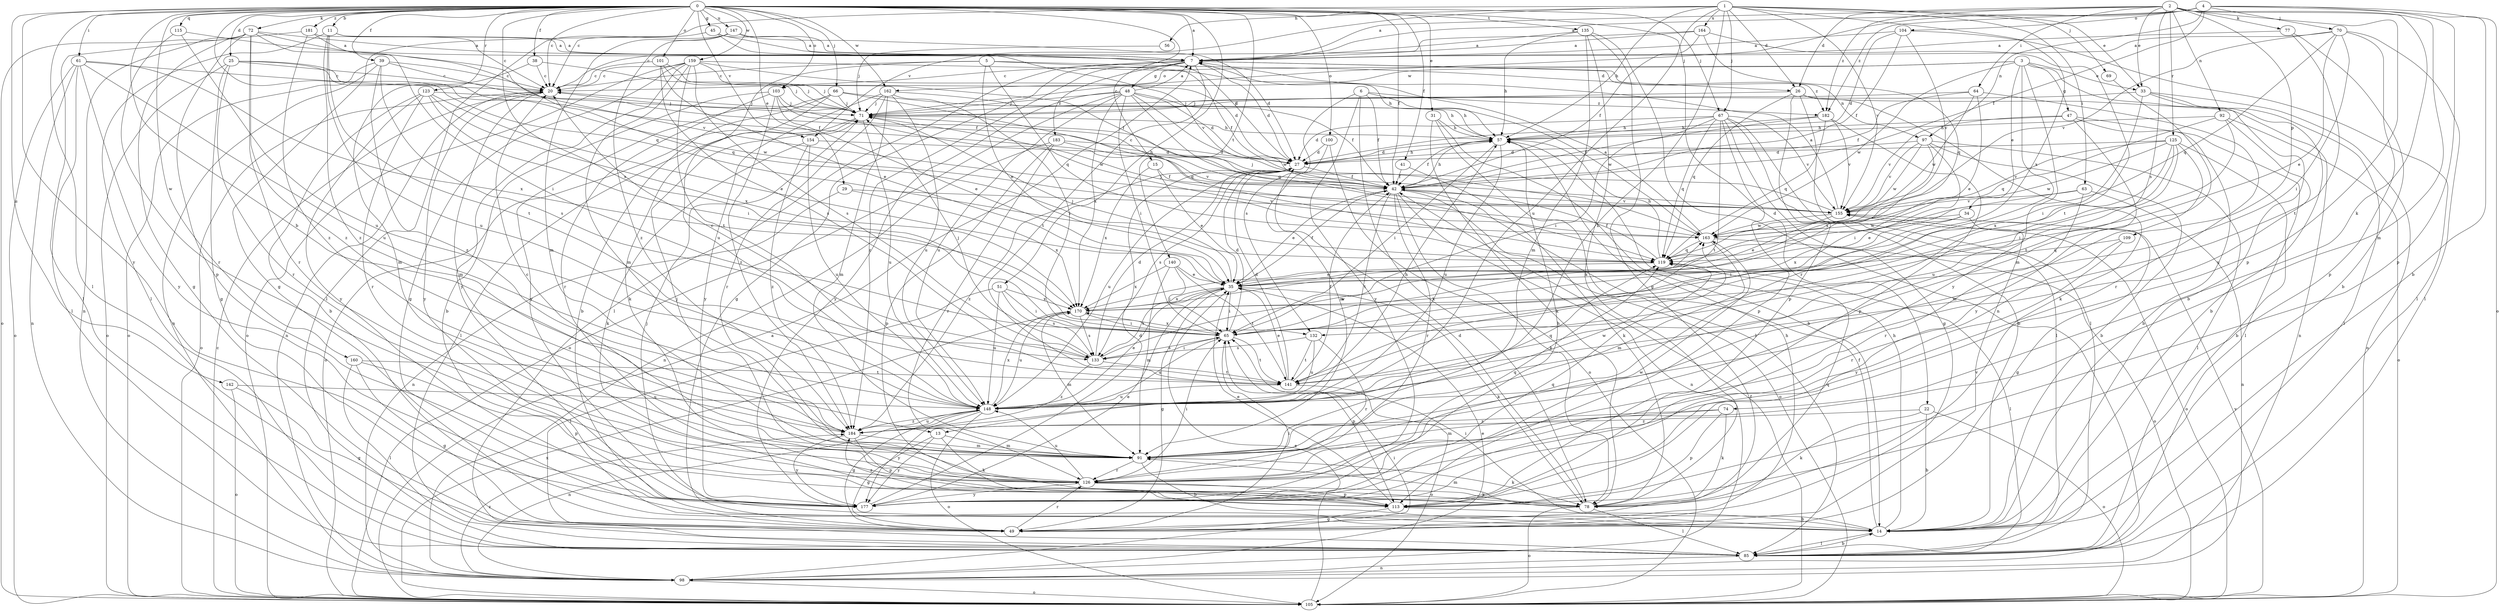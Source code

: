 strict digraph  {
0;
1;
2;
3;
4;
5;
6;
7;
11;
13;
14;
15;
20;
22;
25;
26;
27;
29;
31;
33;
34;
35;
38;
39;
41;
42;
45;
47;
48;
49;
51;
56;
57;
61;
63;
64;
65;
66;
67;
69;
70;
71;
72;
74;
77;
78;
85;
91;
92;
97;
98;
100;
101;
103;
104;
105;
109;
113;
115;
119;
123;
125;
126;
132;
133;
135;
140;
141;
142;
147;
148;
154;
155;
159;
160;
162;
163;
164;
170;
177;
181;
182;
183;
184;
0 -> 7  [label=a];
0 -> 11  [label=b];
0 -> 13  [label=b];
0 -> 15  [label=c];
0 -> 20  [label=c];
0 -> 22  [label=d];
0 -> 25  [label=d];
0 -> 29  [label=e];
0 -> 31  [label=e];
0 -> 38  [label=f];
0 -> 39  [label=f];
0 -> 41  [label=f];
0 -> 42  [label=f];
0 -> 45  [label=g];
0 -> 51  [label=h];
0 -> 61  [label=i];
0 -> 66  [label=j];
0 -> 67  [label=j];
0 -> 72  [label=k];
0 -> 85  [label=l];
0 -> 100  [label=o];
0 -> 101  [label=o];
0 -> 103  [label=o];
0 -> 115  [label=q];
0 -> 119  [label=q];
0 -> 123  [label=r];
0 -> 132  [label=s];
0 -> 135  [label=t];
0 -> 140  [label=t];
0 -> 142  [label=u];
0 -> 147  [label=u];
0 -> 154  [label=v];
0 -> 159  [label=w];
0 -> 160  [label=w];
0 -> 162  [label=w];
0 -> 177  [label=y];
0 -> 181  [label=z];
1 -> 13  [label=b];
1 -> 20  [label=c];
1 -> 26  [label=d];
1 -> 33  [label=e];
1 -> 56  [label=h];
1 -> 57  [label=h];
1 -> 63  [label=i];
1 -> 67  [label=j];
1 -> 69  [label=j];
1 -> 148  [label=u];
1 -> 154  [label=v];
1 -> 155  [label=v];
1 -> 164  [label=x];
1 -> 170  [label=x];
2 -> 7  [label=a];
2 -> 26  [label=d];
2 -> 33  [label=e];
2 -> 64  [label=i];
2 -> 74  [label=k];
2 -> 77  [label=k];
2 -> 91  [label=m];
2 -> 92  [label=n];
2 -> 109  [label=p];
2 -> 113  [label=p];
2 -> 125  [label=r];
2 -> 132  [label=s];
2 -> 182  [label=z];
3 -> 14  [label=b];
3 -> 33  [label=e];
3 -> 34  [label=e];
3 -> 47  [label=g];
3 -> 103  [label=o];
3 -> 126  [label=r];
3 -> 162  [label=w];
3 -> 163  [label=w];
3 -> 177  [label=y];
4 -> 7  [label=a];
4 -> 14  [label=b];
4 -> 42  [label=f];
4 -> 70  [label=j];
4 -> 71  [label=j];
4 -> 97  [label=n];
4 -> 104  [label=o];
4 -> 105  [label=o];
4 -> 113  [label=p];
4 -> 182  [label=z];
5 -> 20  [label=c];
5 -> 26  [label=d];
5 -> 35  [label=e];
5 -> 42  [label=f];
5 -> 119  [label=q];
5 -> 148  [label=u];
6 -> 42  [label=f];
6 -> 78  [label=k];
6 -> 132  [label=s];
6 -> 163  [label=w];
6 -> 177  [label=y];
6 -> 182  [label=z];
7 -> 20  [label=c];
7 -> 27  [label=d];
7 -> 48  [label=g];
7 -> 49  [label=g];
7 -> 85  [label=l];
7 -> 97  [label=n];
7 -> 141  [label=t];
7 -> 182  [label=z];
7 -> 183  [label=z];
7 -> 184  [label=z];
11 -> 7  [label=a];
11 -> 20  [label=c];
11 -> 85  [label=l];
11 -> 141  [label=t];
11 -> 148  [label=u];
11 -> 184  [label=z];
13 -> 49  [label=g];
13 -> 78  [label=k];
13 -> 91  [label=m];
13 -> 177  [label=y];
14 -> 42  [label=f];
14 -> 57  [label=h];
14 -> 65  [label=i];
14 -> 71  [label=j];
14 -> 85  [label=l];
15 -> 35  [label=e];
15 -> 42  [label=f];
15 -> 170  [label=x];
20 -> 71  [label=j];
20 -> 91  [label=m];
20 -> 98  [label=n];
20 -> 105  [label=o];
20 -> 177  [label=y];
22 -> 14  [label=b];
22 -> 78  [label=k];
22 -> 105  [label=o];
22 -> 184  [label=z];
25 -> 20  [label=c];
25 -> 42  [label=f];
25 -> 49  [label=g];
25 -> 105  [label=o];
25 -> 126  [label=r];
25 -> 163  [label=w];
26 -> 71  [label=j];
26 -> 78  [label=k];
26 -> 85  [label=l];
26 -> 98  [label=n];
26 -> 113  [label=p];
26 -> 119  [label=q];
27 -> 42  [label=f];
27 -> 57  [label=h];
27 -> 133  [label=s];
27 -> 148  [label=u];
27 -> 184  [label=z];
29 -> 98  [label=n];
29 -> 155  [label=v];
29 -> 170  [label=x];
31 -> 14  [label=b];
31 -> 57  [label=h];
31 -> 78  [label=k];
31 -> 85  [label=l];
33 -> 14  [label=b];
33 -> 65  [label=i];
33 -> 71  [label=j];
33 -> 85  [label=l];
33 -> 105  [label=o];
34 -> 49  [label=g];
34 -> 65  [label=i];
34 -> 163  [label=w];
34 -> 170  [label=x];
35 -> 42  [label=f];
35 -> 49  [label=g];
35 -> 65  [label=i];
35 -> 71  [label=j];
35 -> 78  [label=k];
35 -> 133  [label=s];
35 -> 170  [label=x];
38 -> 20  [label=c];
38 -> 71  [label=j];
38 -> 91  [label=m];
39 -> 20  [label=c];
39 -> 42  [label=f];
39 -> 98  [label=n];
39 -> 105  [label=o];
39 -> 133  [label=s];
39 -> 184  [label=z];
41 -> 42  [label=f];
41 -> 78  [label=k];
42 -> 20  [label=c];
42 -> 35  [label=e];
42 -> 57  [label=h];
42 -> 78  [label=k];
42 -> 98  [label=n];
42 -> 105  [label=o];
42 -> 126  [label=r];
42 -> 141  [label=t];
42 -> 155  [label=v];
45 -> 7  [label=a];
45 -> 27  [label=d];
45 -> 49  [label=g];
45 -> 155  [label=v];
47 -> 14  [label=b];
47 -> 57  [label=h];
47 -> 85  [label=l];
47 -> 155  [label=v];
47 -> 177  [label=y];
48 -> 7  [label=a];
48 -> 27  [label=d];
48 -> 42  [label=f];
48 -> 65  [label=i];
48 -> 71  [label=j];
48 -> 105  [label=o];
48 -> 119  [label=q];
48 -> 148  [label=u];
48 -> 163  [label=w];
48 -> 170  [label=x];
48 -> 177  [label=y];
49 -> 57  [label=h];
49 -> 65  [label=i];
49 -> 126  [label=r];
49 -> 155  [label=v];
51 -> 65  [label=i];
51 -> 85  [label=l];
51 -> 133  [label=s];
51 -> 148  [label=u];
51 -> 170  [label=x];
56 -> 71  [label=j];
57 -> 27  [label=d];
57 -> 42  [label=f];
57 -> 65  [label=i];
57 -> 148  [label=u];
61 -> 20  [label=c];
61 -> 85  [label=l];
61 -> 98  [label=n];
61 -> 105  [label=o];
61 -> 148  [label=u];
61 -> 170  [label=x];
61 -> 177  [label=y];
63 -> 35  [label=e];
63 -> 98  [label=n];
63 -> 126  [label=r];
63 -> 155  [label=v];
64 -> 35  [label=e];
64 -> 42  [label=f];
64 -> 71  [label=j];
64 -> 126  [label=r];
64 -> 163  [label=w];
65 -> 27  [label=d];
65 -> 113  [label=p];
65 -> 133  [label=s];
65 -> 141  [label=t];
65 -> 148  [label=u];
65 -> 170  [label=x];
66 -> 14  [label=b];
66 -> 57  [label=h];
66 -> 71  [label=j];
66 -> 78  [label=k];
66 -> 119  [label=q];
66 -> 177  [label=y];
67 -> 14  [label=b];
67 -> 27  [label=d];
67 -> 49  [label=g];
67 -> 57  [label=h];
67 -> 65  [label=i];
67 -> 85  [label=l];
67 -> 113  [label=p];
67 -> 119  [label=q];
67 -> 141  [label=t];
67 -> 155  [label=v];
69 -> 91  [label=m];
70 -> 7  [label=a];
70 -> 35  [label=e];
70 -> 65  [label=i];
70 -> 85  [label=l];
70 -> 113  [label=p];
70 -> 119  [label=q];
70 -> 155  [label=v];
71 -> 57  [label=h];
71 -> 85  [label=l];
71 -> 105  [label=o];
71 -> 148  [label=u];
72 -> 7  [label=a];
72 -> 49  [label=g];
72 -> 65  [label=i];
72 -> 98  [label=n];
72 -> 105  [label=o];
72 -> 113  [label=p];
72 -> 126  [label=r];
72 -> 155  [label=v];
72 -> 184  [label=z];
74 -> 78  [label=k];
74 -> 91  [label=m];
74 -> 113  [label=p];
74 -> 184  [label=z];
77 -> 7  [label=a];
77 -> 14  [label=b];
77 -> 141  [label=t];
78 -> 27  [label=d];
78 -> 85  [label=l];
78 -> 91  [label=m];
78 -> 105  [label=o];
78 -> 119  [label=q];
85 -> 14  [label=b];
85 -> 98  [label=n];
91 -> 14  [label=b];
91 -> 20  [label=c];
91 -> 78  [label=k];
91 -> 126  [label=r];
92 -> 57  [label=h];
92 -> 105  [label=o];
92 -> 119  [label=q];
92 -> 141  [label=t];
92 -> 148  [label=u];
97 -> 14  [label=b];
97 -> 27  [label=d];
97 -> 65  [label=i];
97 -> 85  [label=l];
97 -> 155  [label=v];
97 -> 163  [label=w];
97 -> 170  [label=x];
98 -> 35  [label=e];
98 -> 65  [label=i];
98 -> 105  [label=o];
98 -> 184  [label=z];
100 -> 27  [label=d];
100 -> 91  [label=m];
100 -> 105  [label=o];
101 -> 20  [label=c];
101 -> 35  [label=e];
101 -> 42  [label=f];
101 -> 71  [label=j];
101 -> 133  [label=s];
103 -> 14  [label=b];
103 -> 35  [label=e];
103 -> 71  [label=j];
103 -> 126  [label=r];
103 -> 163  [label=w];
103 -> 184  [label=z];
104 -> 7  [label=a];
104 -> 27  [label=d];
104 -> 42  [label=f];
104 -> 85  [label=l];
104 -> 155  [label=v];
105 -> 7  [label=a];
105 -> 20  [label=c];
105 -> 35  [label=e];
105 -> 42  [label=f];
105 -> 155  [label=v];
105 -> 170  [label=x];
109 -> 119  [label=q];
109 -> 126  [label=r];
109 -> 177  [label=y];
113 -> 14  [label=b];
113 -> 35  [label=e];
113 -> 49  [label=g];
113 -> 184  [label=z];
115 -> 7  [label=a];
115 -> 126  [label=r];
115 -> 148  [label=u];
119 -> 35  [label=e];
119 -> 42  [label=f];
119 -> 57  [label=h];
119 -> 85  [label=l];
123 -> 14  [label=b];
123 -> 35  [label=e];
123 -> 65  [label=i];
123 -> 71  [label=j];
123 -> 126  [label=r];
123 -> 170  [label=x];
123 -> 177  [label=y];
125 -> 14  [label=b];
125 -> 27  [label=d];
125 -> 65  [label=i];
125 -> 91  [label=m];
125 -> 148  [label=u];
125 -> 155  [label=v];
125 -> 163  [label=w];
125 -> 170  [label=x];
126 -> 65  [label=i];
126 -> 71  [label=j];
126 -> 78  [label=k];
126 -> 113  [label=p];
126 -> 119  [label=q];
126 -> 148  [label=u];
126 -> 177  [label=y];
132 -> 126  [label=r];
132 -> 133  [label=s];
132 -> 141  [label=t];
132 -> 148  [label=u];
133 -> 20  [label=c];
133 -> 27  [label=d];
133 -> 65  [label=i];
133 -> 71  [label=j];
133 -> 141  [label=t];
133 -> 163  [label=w];
133 -> 184  [label=z];
135 -> 7  [label=a];
135 -> 49  [label=g];
135 -> 57  [label=h];
135 -> 78  [label=k];
135 -> 91  [label=m];
135 -> 98  [label=n];
140 -> 35  [label=e];
140 -> 65  [label=i];
140 -> 91  [label=m];
140 -> 141  [label=t];
140 -> 170  [label=x];
141 -> 27  [label=d];
141 -> 35  [label=e];
141 -> 42  [label=f];
141 -> 105  [label=o];
141 -> 148  [label=u];
142 -> 49  [label=g];
142 -> 105  [label=o];
142 -> 148  [label=u];
147 -> 7  [label=a];
147 -> 27  [label=d];
147 -> 85  [label=l];
147 -> 91  [label=m];
147 -> 184  [label=z];
148 -> 35  [label=e];
148 -> 49  [label=g];
148 -> 57  [label=h];
148 -> 98  [label=n];
148 -> 105  [label=o];
148 -> 119  [label=q];
148 -> 170  [label=x];
148 -> 177  [label=y];
148 -> 184  [label=z];
154 -> 27  [label=d];
154 -> 78  [label=k];
154 -> 148  [label=u];
154 -> 184  [label=z];
155 -> 7  [label=a];
155 -> 35  [label=e];
155 -> 71  [label=j];
155 -> 105  [label=o];
155 -> 163  [label=w];
159 -> 20  [label=c];
159 -> 27  [label=d];
159 -> 49  [label=g];
159 -> 57  [label=h];
159 -> 71  [label=j];
159 -> 91  [label=m];
159 -> 105  [label=o];
159 -> 133  [label=s];
159 -> 141  [label=t];
159 -> 177  [label=y];
160 -> 49  [label=g];
160 -> 85  [label=l];
160 -> 113  [label=p];
160 -> 141  [label=t];
162 -> 57  [label=h];
162 -> 65  [label=i];
162 -> 71  [label=j];
162 -> 91  [label=m];
162 -> 126  [label=r];
162 -> 148  [label=u];
162 -> 177  [label=y];
163 -> 7  [label=a];
163 -> 71  [label=j];
163 -> 91  [label=m];
163 -> 105  [label=o];
163 -> 119  [label=q];
164 -> 7  [label=a];
164 -> 20  [label=c];
164 -> 42  [label=f];
164 -> 119  [label=q];
164 -> 141  [label=t];
170 -> 65  [label=i];
170 -> 91  [label=m];
170 -> 133  [label=s];
170 -> 148  [label=u];
177 -> 27  [label=d];
177 -> 35  [label=e];
177 -> 57  [label=h];
177 -> 119  [label=q];
177 -> 163  [label=w];
181 -> 7  [label=a];
181 -> 85  [label=l];
181 -> 119  [label=q];
181 -> 184  [label=z];
182 -> 42  [label=f];
182 -> 57  [label=h];
182 -> 113  [label=p];
182 -> 119  [label=q];
182 -> 155  [label=v];
183 -> 27  [label=d];
183 -> 98  [label=n];
183 -> 113  [label=p];
183 -> 126  [label=r];
183 -> 155  [label=v];
184 -> 91  [label=m];
184 -> 113  [label=p];
184 -> 148  [label=u];
184 -> 163  [label=w];
184 -> 177  [label=y];
}
